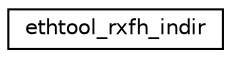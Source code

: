 digraph G
{
  edge [fontname="Helvetica",fontsize="10",labelfontname="Helvetica",labelfontsize="10"];
  node [fontname="Helvetica",fontsize="10",shape=record];
  rankdir="LR";
  Node1 [label="ethtool_rxfh_indir",height=0.2,width=0.4,color="black", fillcolor="white", style="filled",URL="$structethtool__rxfh__indir.html"];
}
